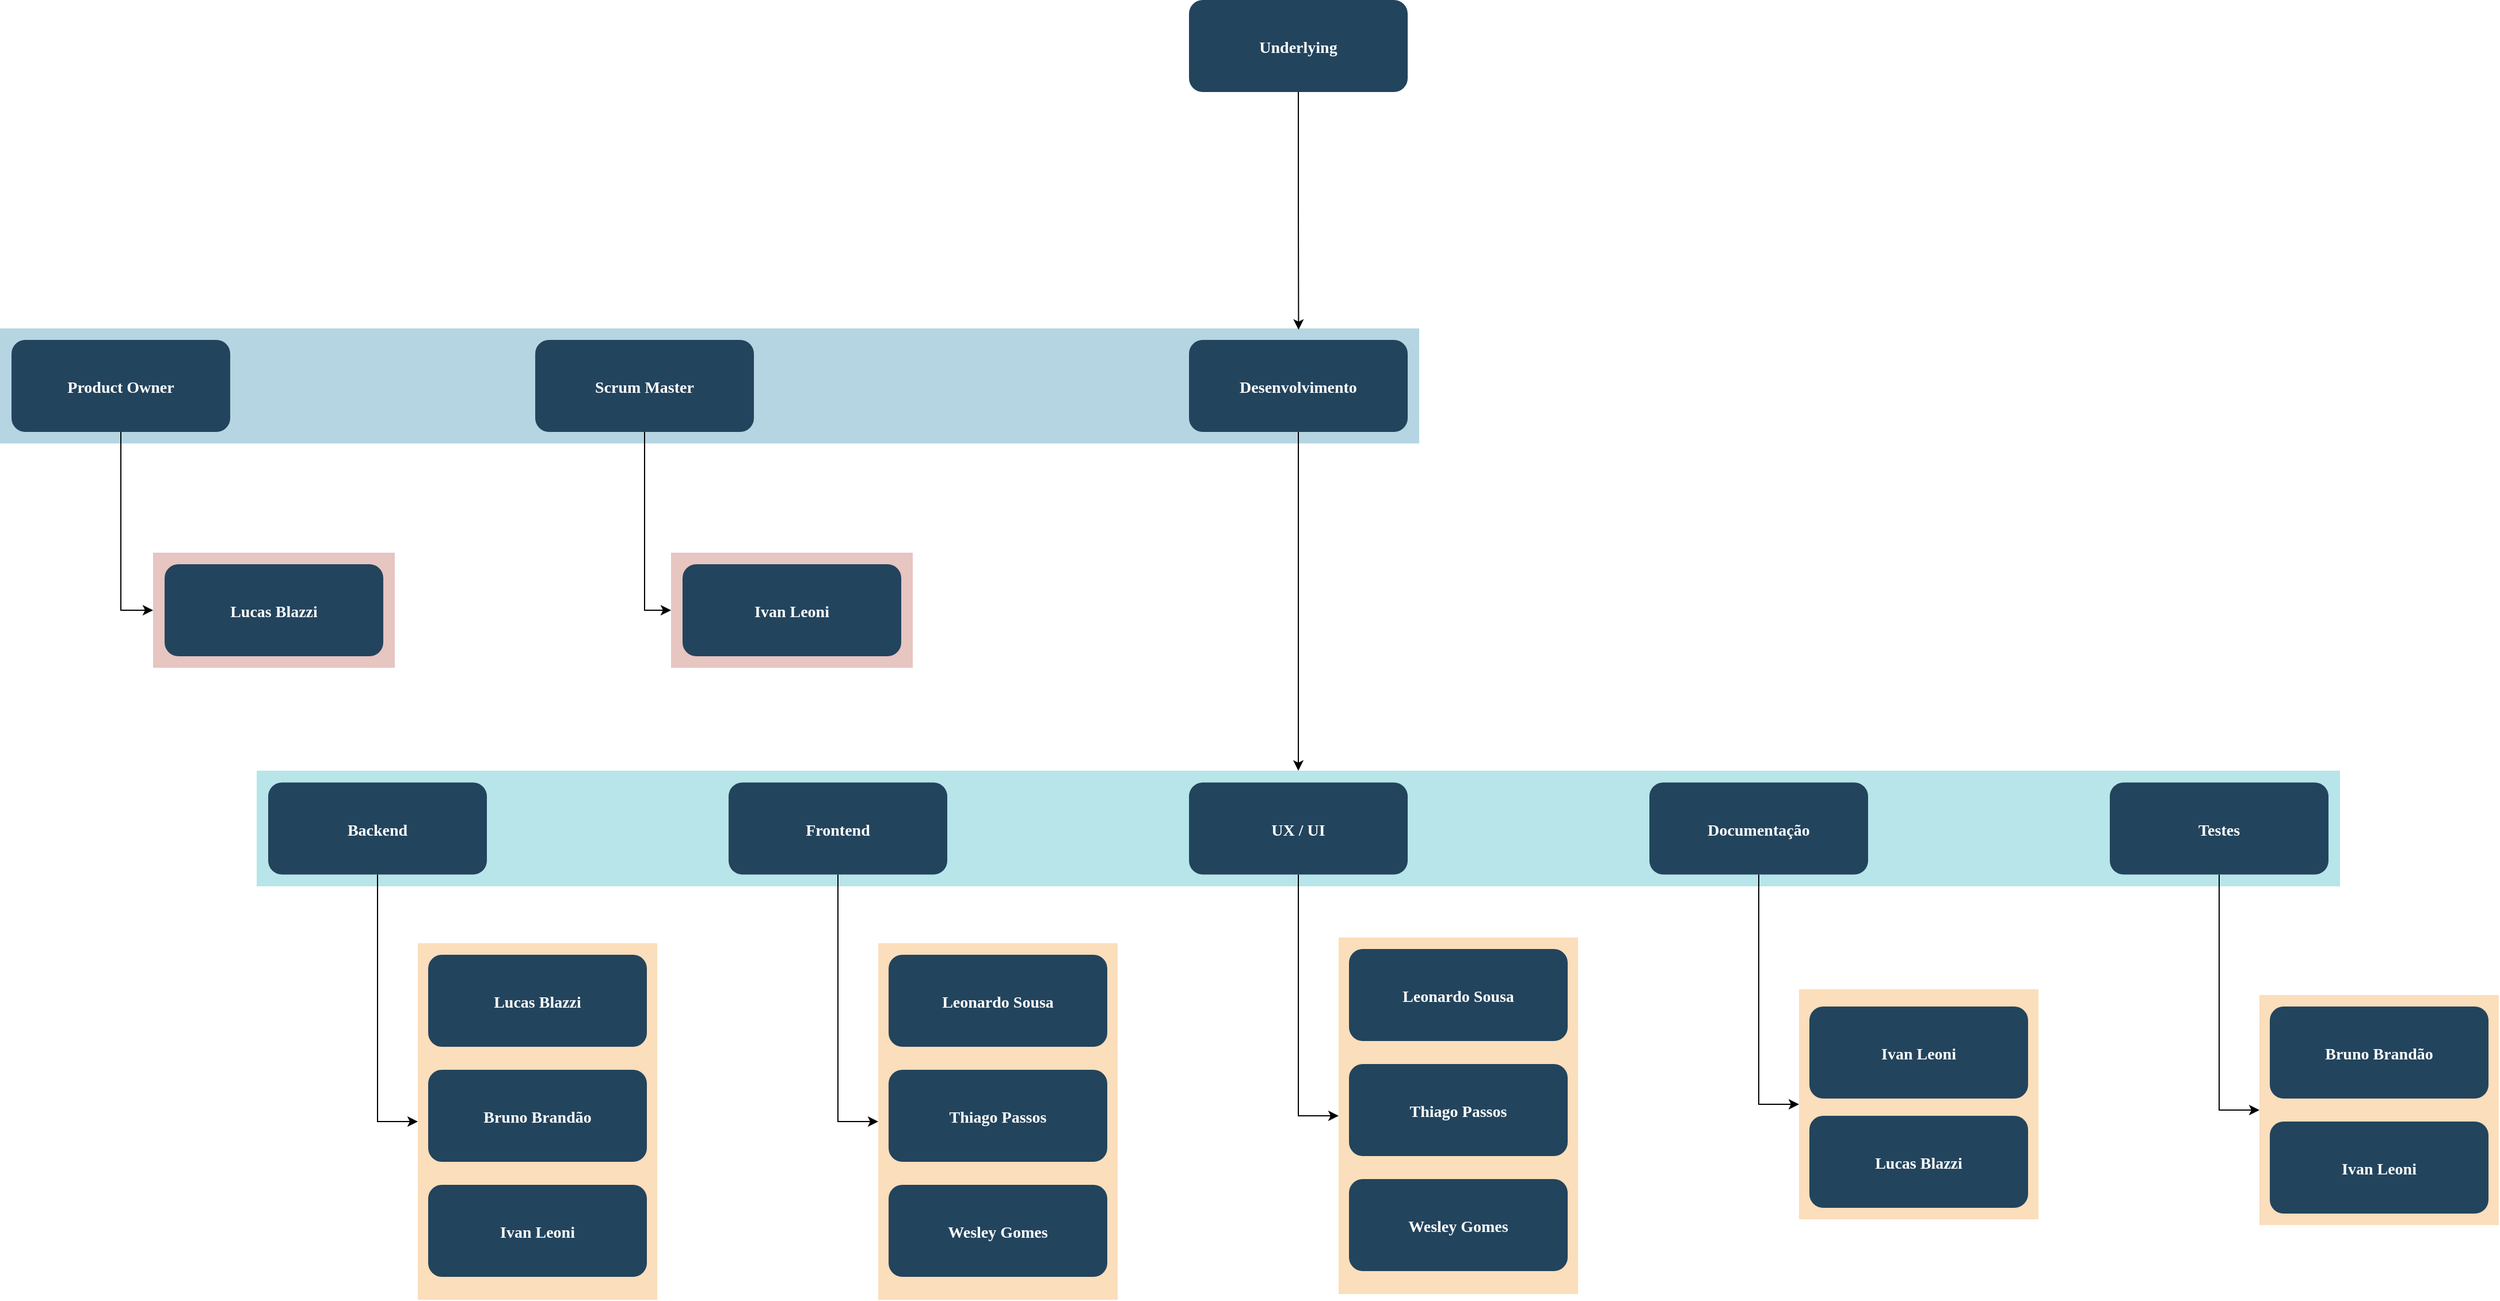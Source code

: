 <mxfile version="15.9.1" type="device"><diagram name="Page-1" id="2c0d36ab-eaac-3732-788b-9136903baeff"><mxGraphModel dx="3292" dy="1806" grid="1" gridSize="10" guides="1" tooltips="1" connect="1" arrows="1" fold="1" page="1" pageScale="1.5" pageWidth="1169" pageHeight="827" background="none" math="0" shadow="0"><root><mxCell id="0"/><mxCell id="1" parent="0"/><mxCell id="123" value="" style="fillColor=#AE4132;strokeColor=none;opacity=30;" parent="1" vertex="1"><mxGeometry x="680" y="520.5" width="210" height="100.0" as="geometry"/></mxCell><mxCell id="122" value="" style="fillColor=#10739E;strokeColor=none;opacity=30;" parent="1" vertex="1"><mxGeometry x="97" y="325.5" width="1233" height="100" as="geometry"/></mxCell><mxCell id="119" value="" style="fillColor=#F2931E;strokeColor=none;opacity=30;" parent="1" vertex="1"><mxGeometry x="460" y="860" width="208" height="310" as="geometry"/></mxCell><mxCell id="108" value="" style="fillColor=#12AAB5;strokeColor=none;opacity=30;" parent="1" vertex="1"><mxGeometry x="320" y="710" width="1810" height="100.5" as="geometry"/></mxCell><mxCell id="7BSUdqGyql3VWEOLeAMy-133" style="edgeStyle=orthogonalEdgeStyle;rounded=0;orthogonalLoop=1;jettySize=auto;html=1;entryX=0.915;entryY=0.011;entryDx=0;entryDy=0;entryPerimeter=0;" edge="1" parent="1" source="2" target="122"><mxGeometry relative="1" as="geometry"/></mxCell><mxCell id="2" value="Underlying" style="rounded=1;fillColor=#23445D;gradientColor=none;strokeColor=none;fontColor=#FFFFFF;fontStyle=1;fontFamily=Tahoma;fontSize=14" parent="1" vertex="1"><mxGeometry x="1130" y="40" width="190" height="80" as="geometry"/></mxCell><mxCell id="7BSUdqGyql3VWEOLeAMy-149" style="edgeStyle=orthogonalEdgeStyle;rounded=0;orthogonalLoop=1;jettySize=auto;html=1;entryX=0;entryY=0.5;entryDx=0;entryDy=0;" edge="1" parent="1" source="4" target="7BSUdqGyql3VWEOLeAMy-144"><mxGeometry relative="1" as="geometry"/></mxCell><mxCell id="4" value="Frontend" style="rounded=1;fillColor=#23445D;gradientColor=none;strokeColor=none;fontColor=#FFFFFF;fontStyle=1;fontFamily=Tahoma;fontSize=14" parent="1" vertex="1"><mxGeometry x="730.0" y="720.25" width="190" height="80" as="geometry"/></mxCell><mxCell id="7BSUdqGyql3VWEOLeAMy-132" style="edgeStyle=orthogonalEdgeStyle;rounded=0;orthogonalLoop=1;jettySize=auto;html=1;entryX=0.5;entryY=0;entryDx=0;entryDy=0;" edge="1" parent="1" source="10" target="108"><mxGeometry relative="1" as="geometry"/></mxCell><mxCell id="10" value="Desenvolvimento" style="rounded=1;fillColor=#23445D;gradientColor=none;strokeColor=none;fontColor=#FFFFFF;fontStyle=1;fontFamily=Tahoma;fontSize=14" parent="1" vertex="1"><mxGeometry x="1130" y="335.5" width="190" height="80" as="geometry"/></mxCell><mxCell id="7BSUdqGyql3VWEOLeAMy-136" style="edgeStyle=orthogonalEdgeStyle;rounded=0;orthogonalLoop=1;jettySize=auto;html=1;entryX=0;entryY=0.5;entryDx=0;entryDy=0;" edge="1" parent="1" source="12" target="123"><mxGeometry relative="1" as="geometry"/></mxCell><mxCell id="12" value="Scrum Master" style="rounded=1;fillColor=#23445D;gradientColor=none;strokeColor=none;fontColor=#FFFFFF;fontStyle=1;fontFamily=Tahoma;fontSize=14" parent="1" vertex="1"><mxGeometry x="562.0" y="335.5" width="190" height="80" as="geometry"/></mxCell><mxCell id="7BSUdqGyql3VWEOLeAMy-140" style="edgeStyle=orthogonalEdgeStyle;rounded=0;orthogonalLoop=1;jettySize=auto;html=1;entryX=0;entryY=0.5;entryDx=0;entryDy=0;" edge="1" parent="1" source="13" target="7BSUdqGyql3VWEOLeAMy-137"><mxGeometry relative="1" as="geometry"/></mxCell><mxCell id="13" value="Product Owner" style="rounded=1;fillColor=#23445D;gradientColor=none;strokeColor=none;fontColor=#FFFFFF;fontStyle=1;fontFamily=Tahoma;fontSize=14" parent="1" vertex="1"><mxGeometry x="107" y="335.5" width="190" height="80" as="geometry"/></mxCell><mxCell id="7BSUdqGyql3VWEOLeAMy-154" style="edgeStyle=orthogonalEdgeStyle;rounded=0;orthogonalLoop=1;jettySize=auto;html=1;entryX=0;entryY=0.5;entryDx=0;entryDy=0;" edge="1" parent="1" source="7BSUdqGyql3VWEOLeAMy-127" target="7BSUdqGyql3VWEOLeAMy-150"><mxGeometry relative="1" as="geometry"/></mxCell><mxCell id="7BSUdqGyql3VWEOLeAMy-127" value="UX / UI" style="rounded=1;fillColor=#23445D;gradientColor=none;strokeColor=none;fontColor=#FFFFFF;fontStyle=1;fontFamily=Tahoma;fontSize=14" vertex="1" parent="1"><mxGeometry x="1130.0" y="720.25" width="190" height="80" as="geometry"/></mxCell><mxCell id="7BSUdqGyql3VWEOLeAMy-148" style="edgeStyle=orthogonalEdgeStyle;rounded=0;orthogonalLoop=1;jettySize=auto;html=1;entryX=0;entryY=0.5;entryDx=0;entryDy=0;" edge="1" parent="1" source="7BSUdqGyql3VWEOLeAMy-129" target="119"><mxGeometry relative="1" as="geometry"/></mxCell><mxCell id="7BSUdqGyql3VWEOLeAMy-129" value="Backend" style="rounded=1;fillColor=#23445D;gradientColor=none;strokeColor=none;fontColor=#FFFFFF;fontStyle=1;fontFamily=Tahoma;fontSize=14" vertex="1" parent="1"><mxGeometry x="330.0" y="720.25" width="190" height="80" as="geometry"/></mxCell><mxCell id="7BSUdqGyql3VWEOLeAMy-159" style="edgeStyle=orthogonalEdgeStyle;rounded=0;orthogonalLoop=1;jettySize=auto;html=1;entryX=0;entryY=0.5;entryDx=0;entryDy=0;" edge="1" parent="1" source="7BSUdqGyql3VWEOLeAMy-130" target="7BSUdqGyql3VWEOLeAMy-155"><mxGeometry relative="1" as="geometry"/></mxCell><mxCell id="7BSUdqGyql3VWEOLeAMy-130" value="Documentação" style="rounded=1;fillColor=#23445D;gradientColor=none;strokeColor=none;fontColor=#FFFFFF;fontStyle=1;fontFamily=Tahoma;fontSize=14" vertex="1" parent="1"><mxGeometry x="1530.0" y="720.25" width="190" height="80" as="geometry"/></mxCell><mxCell id="7BSUdqGyql3VWEOLeAMy-163" style="edgeStyle=orthogonalEdgeStyle;rounded=0;orthogonalLoop=1;jettySize=auto;html=1;entryX=0;entryY=0.5;entryDx=0;entryDy=0;" edge="1" parent="1" source="7BSUdqGyql3VWEOLeAMy-131" target="7BSUdqGyql3VWEOLeAMy-160"><mxGeometry relative="1" as="geometry"/></mxCell><mxCell id="7BSUdqGyql3VWEOLeAMy-131" value="Testes" style="rounded=1;fillColor=#23445D;gradientColor=none;strokeColor=none;fontColor=#FFFFFF;fontStyle=1;fontFamily=Tahoma;fontSize=14" vertex="1" parent="1"><mxGeometry x="1930" y="720.25" width="190" height="80" as="geometry"/></mxCell><mxCell id="7BSUdqGyql3VWEOLeAMy-135" value="Ivan Leoni" style="rounded=1;fillColor=#23445D;gradientColor=none;strokeColor=none;fontColor=#FFFFFF;fontStyle=1;fontFamily=Tahoma;fontSize=14" vertex="1" parent="1"><mxGeometry x="690.0" y="530.5" width="190" height="80" as="geometry"/></mxCell><mxCell id="7BSUdqGyql3VWEOLeAMy-137" value="" style="fillColor=#AE4132;strokeColor=none;opacity=30;" vertex="1" parent="1"><mxGeometry x="230" y="520.5" width="210" height="100.0" as="geometry"/></mxCell><mxCell id="7BSUdqGyql3VWEOLeAMy-138" value="Lucas Blazzi" style="rounded=1;fillColor=#23445D;gradientColor=none;strokeColor=none;fontColor=#FFFFFF;fontStyle=1;fontFamily=Tahoma;fontSize=14" vertex="1" parent="1"><mxGeometry x="240.0" y="530.5" width="190" height="80" as="geometry"/></mxCell><mxCell id="7BSUdqGyql3VWEOLeAMy-141" value="Lucas Blazzi" style="rounded=1;fillColor=#23445D;gradientColor=none;strokeColor=none;fontColor=#FFFFFF;fontStyle=1;fontFamily=Tahoma;fontSize=14" vertex="1" parent="1"><mxGeometry x="469.0" y="870" width="190" height="80" as="geometry"/></mxCell><mxCell id="7BSUdqGyql3VWEOLeAMy-142" value="Bruno Brandão" style="rounded=1;fillColor=#23445D;gradientColor=none;strokeColor=none;fontColor=#FFFFFF;fontStyle=1;fontFamily=Tahoma;fontSize=14" vertex="1" parent="1"><mxGeometry x="469.0" y="970" width="190" height="80" as="geometry"/></mxCell><mxCell id="7BSUdqGyql3VWEOLeAMy-143" value="Ivan Leoni" style="rounded=1;fillColor=#23445D;gradientColor=none;strokeColor=none;fontColor=#FFFFFF;fontStyle=1;fontFamily=Tahoma;fontSize=14" vertex="1" parent="1"><mxGeometry x="469.0" y="1070" width="190" height="80" as="geometry"/></mxCell><mxCell id="7BSUdqGyql3VWEOLeAMy-144" value="" style="fillColor=#F2931E;strokeColor=none;opacity=30;" vertex="1" parent="1"><mxGeometry x="860" y="860" width="208" height="310" as="geometry"/></mxCell><mxCell id="7BSUdqGyql3VWEOLeAMy-145" value="Leonardo Sousa" style="rounded=1;fillColor=#23445D;gradientColor=none;strokeColor=none;fontColor=#FFFFFF;fontStyle=1;fontFamily=Tahoma;fontSize=14" vertex="1" parent="1"><mxGeometry x="869.0" y="870" width="190" height="80" as="geometry"/></mxCell><mxCell id="7BSUdqGyql3VWEOLeAMy-146" value="Thiago Passos" style="rounded=1;fillColor=#23445D;gradientColor=none;strokeColor=none;fontColor=#FFFFFF;fontStyle=1;fontFamily=Tahoma;fontSize=14" vertex="1" parent="1"><mxGeometry x="869.0" y="970" width="190" height="80" as="geometry"/></mxCell><mxCell id="7BSUdqGyql3VWEOLeAMy-147" value="Wesley Gomes" style="rounded=1;fillColor=#23445D;gradientColor=none;strokeColor=none;fontColor=#FFFFFF;fontStyle=1;fontFamily=Tahoma;fontSize=14" vertex="1" parent="1"><mxGeometry x="869.0" y="1070" width="190" height="80" as="geometry"/></mxCell><mxCell id="7BSUdqGyql3VWEOLeAMy-150" value="" style="fillColor=#F2931E;strokeColor=none;opacity=30;" vertex="1" parent="1"><mxGeometry x="1260" y="855" width="208" height="310" as="geometry"/></mxCell><mxCell id="7BSUdqGyql3VWEOLeAMy-151" value="Leonardo Sousa" style="rounded=1;fillColor=#23445D;gradientColor=none;strokeColor=none;fontColor=#FFFFFF;fontStyle=1;fontFamily=Tahoma;fontSize=14" vertex="1" parent="1"><mxGeometry x="1269" y="865" width="190" height="80" as="geometry"/></mxCell><mxCell id="7BSUdqGyql3VWEOLeAMy-152" value="Thiago Passos" style="rounded=1;fillColor=#23445D;gradientColor=none;strokeColor=none;fontColor=#FFFFFF;fontStyle=1;fontFamily=Tahoma;fontSize=14" vertex="1" parent="1"><mxGeometry x="1269" y="965" width="190" height="80" as="geometry"/></mxCell><mxCell id="7BSUdqGyql3VWEOLeAMy-153" value="Wesley Gomes" style="rounded=1;fillColor=#23445D;gradientColor=none;strokeColor=none;fontColor=#FFFFFF;fontStyle=1;fontFamily=Tahoma;fontSize=14" vertex="1" parent="1"><mxGeometry x="1269" y="1065" width="190" height="80" as="geometry"/></mxCell><mxCell id="7BSUdqGyql3VWEOLeAMy-155" value="" style="fillColor=#F2931E;strokeColor=none;opacity=30;" vertex="1" parent="1"><mxGeometry x="1660" y="900" width="208" height="200" as="geometry"/></mxCell><mxCell id="7BSUdqGyql3VWEOLeAMy-156" value="Lucas Blazzi" style="rounded=1;fillColor=#23445D;gradientColor=none;strokeColor=none;fontColor=#FFFFFF;fontStyle=1;fontFamily=Tahoma;fontSize=14" vertex="1" parent="1"><mxGeometry x="1669" y="1010" width="190" height="80" as="geometry"/></mxCell><mxCell id="7BSUdqGyql3VWEOLeAMy-158" value="Ivan Leoni" style="rounded=1;fillColor=#23445D;gradientColor=none;strokeColor=none;fontColor=#FFFFFF;fontStyle=1;fontFamily=Tahoma;fontSize=14" vertex="1" parent="1"><mxGeometry x="1669" y="915" width="190" height="80" as="geometry"/></mxCell><mxCell id="7BSUdqGyql3VWEOLeAMy-160" value="" style="fillColor=#F2931E;strokeColor=none;opacity=30;" vertex="1" parent="1"><mxGeometry x="2060" y="905" width="208" height="200" as="geometry"/></mxCell><mxCell id="7BSUdqGyql3VWEOLeAMy-161" value="Bruno Brandão" style="rounded=1;fillColor=#23445D;gradientColor=none;strokeColor=none;fontColor=#FFFFFF;fontStyle=1;fontFamily=Tahoma;fontSize=14" vertex="1" parent="1"><mxGeometry x="2069" y="915" width="190" height="80" as="geometry"/></mxCell><mxCell id="7BSUdqGyql3VWEOLeAMy-162" value="Ivan Leoni" style="rounded=1;fillColor=#23445D;gradientColor=none;strokeColor=none;fontColor=#FFFFFF;fontStyle=1;fontFamily=Tahoma;fontSize=14" vertex="1" parent="1"><mxGeometry x="2069" y="1015" width="190" height="80" as="geometry"/></mxCell></root></mxGraphModel></diagram></mxfile>